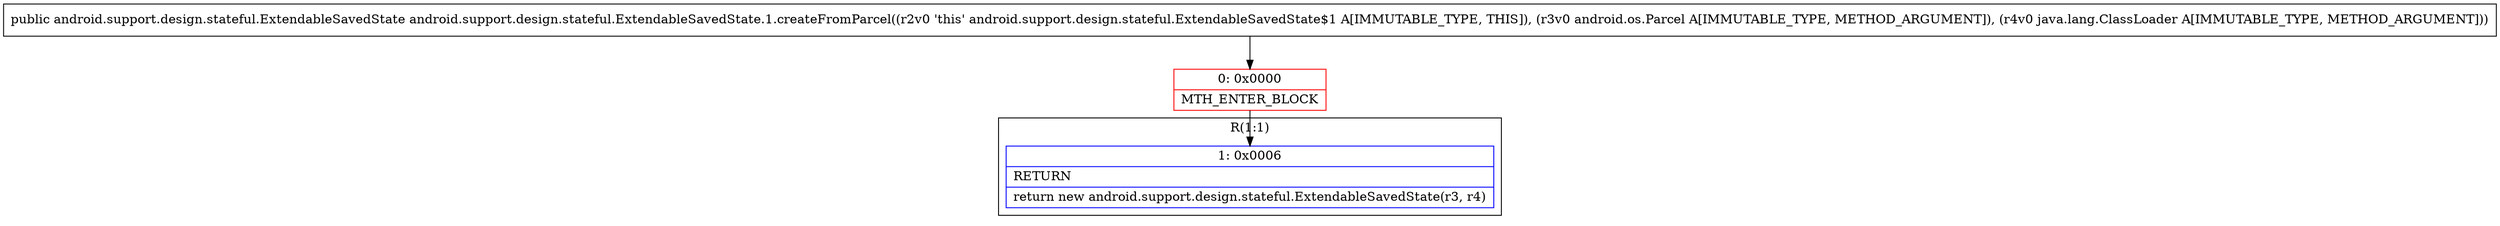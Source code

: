 digraph "CFG forandroid.support.design.stateful.ExtendableSavedState.1.createFromParcel(Landroid\/os\/Parcel;Ljava\/lang\/ClassLoader;)Landroid\/support\/design\/stateful\/ExtendableSavedState;" {
subgraph cluster_Region_157119724 {
label = "R(1:1)";
node [shape=record,color=blue];
Node_1 [shape=record,label="{1\:\ 0x0006|RETURN\l|return new android.support.design.stateful.ExtendableSavedState(r3, r4)\l}"];
}
Node_0 [shape=record,color=red,label="{0\:\ 0x0000|MTH_ENTER_BLOCK\l}"];
MethodNode[shape=record,label="{public android.support.design.stateful.ExtendableSavedState android.support.design.stateful.ExtendableSavedState.1.createFromParcel((r2v0 'this' android.support.design.stateful.ExtendableSavedState$1 A[IMMUTABLE_TYPE, THIS]), (r3v0 android.os.Parcel A[IMMUTABLE_TYPE, METHOD_ARGUMENT]), (r4v0 java.lang.ClassLoader A[IMMUTABLE_TYPE, METHOD_ARGUMENT])) }"];
MethodNode -> Node_0;
Node_0 -> Node_1;
}

